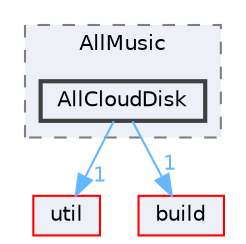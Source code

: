 digraph "AllCloudDisk"
{
 // LATEX_PDF_SIZE
  bgcolor="transparent";
  edge [fontname=Helvetica,fontsize=10,labelfontname=Helvetica,labelfontsize=10];
  node [fontname=Helvetica,fontsize=10,shape=box,height=0.2,width=0.4];
  compound=true
  subgraph clusterdir_498ec84b4a3180a9b28d4c2c2e263734 {
    graph [ bgcolor="#edf0f7", pencolor="grey50", label="AllMusic", fontname=Helvetica,fontsize=10 style="filled,dashed", URL="dir_498ec84b4a3180a9b28d4c2c2e263734.html",tooltip=""]
  dir_958e0c758cc89ecb6aa77341eebd31b2 [label="AllCloudDisk", fillcolor="#edf0f7", color="grey25", style="filled,bold", URL="dir_958e0c758cc89ecb6aa77341eebd31b2.html",tooltip=""];
  }
  dir_23ec12649285f9fabf3a6b7380226c28 [label="util", fillcolor="#edf0f7", color="red", style="filled", URL="dir_23ec12649285f9fabf3a6b7380226c28.html",tooltip=""];
  dir_4fef79e7177ba769987a8da36c892c5f [label="build", fillcolor="#edf0f7", color="red", style="filled", URL="dir_4fef79e7177ba769987a8da36c892c5f.html",tooltip=""];
  dir_958e0c758cc89ecb6aa77341eebd31b2->dir_23ec12649285f9fabf3a6b7380226c28 [headlabel="1", labeldistance=1.5 headhref="dir_000025_000357.html" href="dir_000025_000357.html" color="steelblue1" fontcolor="steelblue1"];
  dir_958e0c758cc89ecb6aa77341eebd31b2->dir_4fef79e7177ba769987a8da36c892c5f [headlabel="1", labeldistance=1.5 headhref="dir_000025_000041.html" href="dir_000025_000041.html" color="steelblue1" fontcolor="steelblue1"];
}
